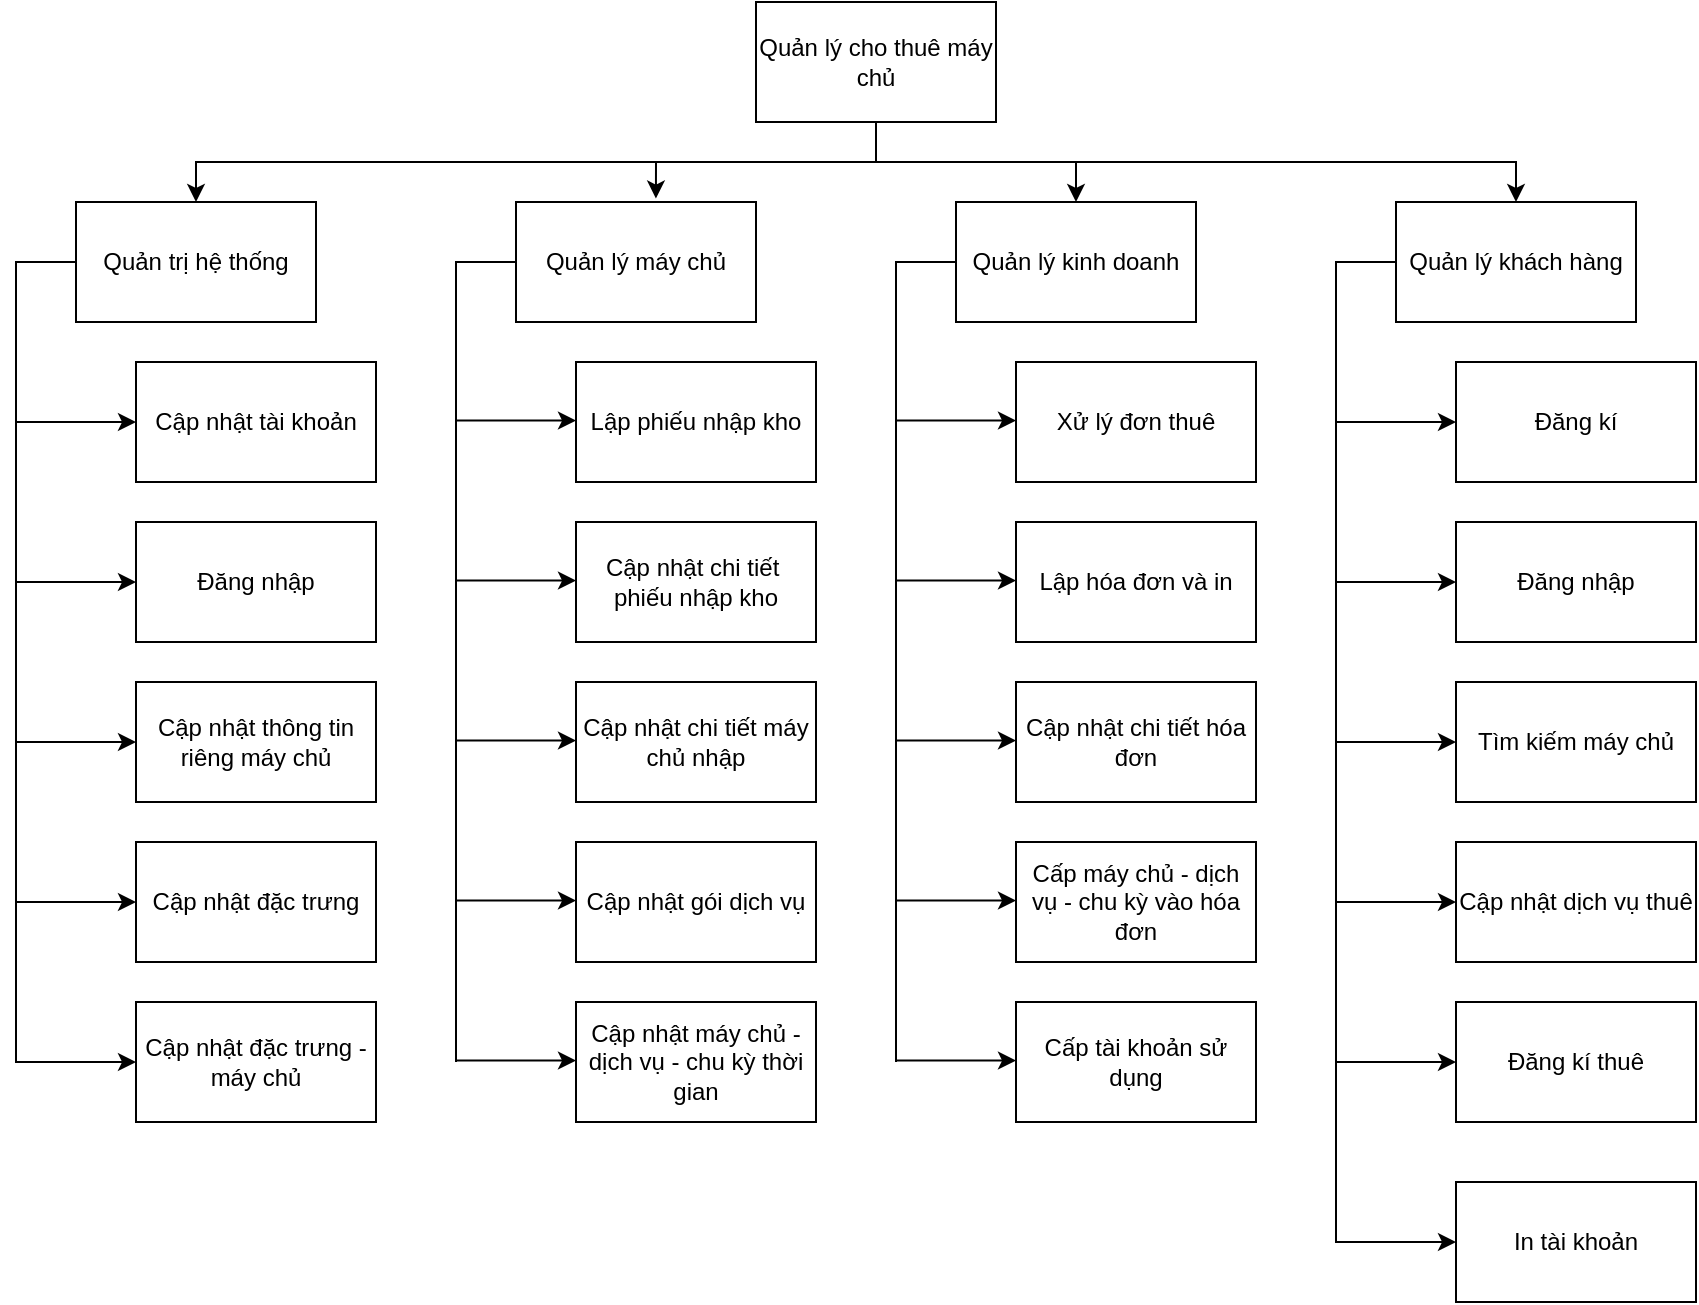 <mxfile version="22.0.4" type="github">
  <diagram name="Page-1" id="_L53pu-eKjSUzyPY_FYC">
    <mxGraphModel dx="1017" dy="494" grid="1" gridSize="10" guides="1" tooltips="1" connect="1" arrows="1" fold="1" page="1" pageScale="1" pageWidth="850" pageHeight="1100" math="0" shadow="0">
      <root>
        <mxCell id="0" />
        <mxCell id="1" parent="0" />
        <mxCell id="0lqGQbvRG_3BoC6F8_CW-32" style="edgeStyle=orthogonalEdgeStyle;rounded=0;orthogonalLoop=1;jettySize=auto;html=1;entryX=0.5;entryY=0;entryDx=0;entryDy=0;" parent="1" source="0lqGQbvRG_3BoC6F8_CW-1" target="0lqGQbvRG_3BoC6F8_CW-16" edge="1">
          <mxGeometry relative="1" as="geometry" />
        </mxCell>
        <mxCell id="0lqGQbvRG_3BoC6F8_CW-34" style="edgeStyle=orthogonalEdgeStyle;rounded=0;orthogonalLoop=1;jettySize=auto;html=1;exitX=0.5;exitY=1;exitDx=0;exitDy=0;" parent="1" source="0lqGQbvRG_3BoC6F8_CW-1" target="0lqGQbvRG_3BoC6F8_CW-18" edge="1">
          <mxGeometry relative="1" as="geometry" />
        </mxCell>
        <mxCell id="0lqGQbvRG_3BoC6F8_CW-39" style="edgeStyle=orthogonalEdgeStyle;rounded=0;orthogonalLoop=1;jettySize=auto;html=1;exitX=0.5;exitY=1;exitDx=0;exitDy=0;" parent="1" source="0lqGQbvRG_3BoC6F8_CW-1" target="0lqGQbvRG_3BoC6F8_CW-2" edge="1">
          <mxGeometry relative="1" as="geometry" />
        </mxCell>
        <mxCell id="0lqGQbvRG_3BoC6F8_CW-1" value="Quản lý cho thuê máy chủ" style="rounded=0;whiteSpace=wrap;html=1;" parent="1" vertex="1">
          <mxGeometry x="380" y="550" width="120" height="60" as="geometry" />
        </mxCell>
        <mxCell id="0lqGQbvRG_3BoC6F8_CW-2" value="Quản trị hệ thống" style="rounded=0;whiteSpace=wrap;html=1;" parent="1" vertex="1">
          <mxGeometry x="40" y="650" width="120" height="60" as="geometry" />
        </mxCell>
        <mxCell id="0lqGQbvRG_3BoC6F8_CW-3" value="Cập nhật tài khoản" style="rounded=0;whiteSpace=wrap;html=1;" parent="1" vertex="1">
          <mxGeometry x="70" y="730" width="120" height="60" as="geometry" />
        </mxCell>
        <mxCell id="0lqGQbvRG_3BoC6F8_CW-4" value="Đăng nhập" style="rounded=0;whiteSpace=wrap;html=1;" parent="1" vertex="1">
          <mxGeometry x="70" y="810" width="120" height="60" as="geometry" />
        </mxCell>
        <mxCell id="0lqGQbvRG_3BoC6F8_CW-6" value="Cập nhật thông tin riêng máy chủ" style="rounded=0;whiteSpace=wrap;html=1;" parent="1" vertex="1">
          <mxGeometry x="70" y="890" width="120" height="60" as="geometry" />
        </mxCell>
        <mxCell id="0lqGQbvRG_3BoC6F8_CW-7" value="Cập nhật đặc trưng" style="rounded=0;whiteSpace=wrap;html=1;" parent="1" vertex="1">
          <mxGeometry x="70" y="970" width="120" height="60" as="geometry" />
        </mxCell>
        <mxCell id="0lqGQbvRG_3BoC6F8_CW-8" value="Cập nhật đặc trưng - máy chủ" style="rounded=0;whiteSpace=wrap;html=1;" parent="1" vertex="1">
          <mxGeometry x="70" y="1050" width="120" height="60" as="geometry" />
        </mxCell>
        <mxCell id="0lqGQbvRG_3BoC6F8_CW-9" value="Quản lý máy chủ" style="rounded=0;whiteSpace=wrap;html=1;" parent="1" vertex="1">
          <mxGeometry x="260" y="650" width="120" height="60" as="geometry" />
        </mxCell>
        <mxCell id="0lqGQbvRG_3BoC6F8_CW-10" value="Lập phiếu nhập kho" style="rounded=0;whiteSpace=wrap;html=1;" parent="1" vertex="1">
          <mxGeometry x="290" y="730" width="120" height="60" as="geometry" />
        </mxCell>
        <mxCell id="0lqGQbvRG_3BoC6F8_CW-11" value="Cập nhật chi tiết&amp;nbsp; phiếu nhập kho" style="rounded=0;whiteSpace=wrap;html=1;" parent="1" vertex="1">
          <mxGeometry x="290" y="810" width="120" height="60" as="geometry" />
        </mxCell>
        <mxCell id="0lqGQbvRG_3BoC6F8_CW-12" value="Cập nhật chi tiết máy chủ nhập" style="rounded=0;whiteSpace=wrap;html=1;" parent="1" vertex="1">
          <mxGeometry x="290" y="890" width="120" height="60" as="geometry" />
        </mxCell>
        <mxCell id="0lqGQbvRG_3BoC6F8_CW-13" value="Cập nhật gói dịch vụ" style="rounded=0;whiteSpace=wrap;html=1;" parent="1" vertex="1">
          <mxGeometry x="290" y="970" width="120" height="60" as="geometry" />
        </mxCell>
        <mxCell id="0lqGQbvRG_3BoC6F8_CW-14" value="Cập nhật máy chủ - dịch vụ - chu kỳ thời gian" style="rounded=0;whiteSpace=wrap;html=1;" parent="1" vertex="1">
          <mxGeometry x="290" y="1050" width="120" height="60" as="geometry" />
        </mxCell>
        <mxCell id="0lqGQbvRG_3BoC6F8_CW-16" value="Quản lý kinh doanh" style="rounded=0;whiteSpace=wrap;html=1;" parent="1" vertex="1">
          <mxGeometry x="480" y="650" width="120" height="60" as="geometry" />
        </mxCell>
        <mxCell id="0lqGQbvRG_3BoC6F8_CW-17" value="Xử lý đơn thuê" style="rounded=0;whiteSpace=wrap;html=1;" parent="1" vertex="1">
          <mxGeometry x="510" y="730" width="120" height="60" as="geometry" />
        </mxCell>
        <mxCell id="0lqGQbvRG_3BoC6F8_CW-18" value="Quản lý khách hàng" style="rounded=0;whiteSpace=wrap;html=1;" parent="1" vertex="1">
          <mxGeometry x="700" y="650" width="120" height="60" as="geometry" />
        </mxCell>
        <mxCell id="0lqGQbvRG_3BoC6F8_CW-19" value="Đăng kí" style="rounded=0;whiteSpace=wrap;html=1;" parent="1" vertex="1">
          <mxGeometry x="730" y="730" width="120" height="60" as="geometry" />
        </mxCell>
        <mxCell id="0lqGQbvRG_3BoC6F8_CW-20" value="Đăng nhập" style="rounded=0;whiteSpace=wrap;html=1;" parent="1" vertex="1">
          <mxGeometry x="730" y="810" width="120" height="60" as="geometry" />
        </mxCell>
        <mxCell id="0lqGQbvRG_3BoC6F8_CW-21" value="Tìm kiếm máy chủ" style="rounded=0;whiteSpace=wrap;html=1;" parent="1" vertex="1">
          <mxGeometry x="730" y="890" width="120" height="60" as="geometry" />
        </mxCell>
        <mxCell id="0lqGQbvRG_3BoC6F8_CW-22" value="Cập nhật dịch vụ thuê" style="rounded=0;whiteSpace=wrap;html=1;" parent="1" vertex="1">
          <mxGeometry x="730" y="970" width="120" height="60" as="geometry" />
        </mxCell>
        <mxCell id="0lqGQbvRG_3BoC6F8_CW-23" value="Đăng kí thuê" style="rounded=0;whiteSpace=wrap;html=1;" parent="1" vertex="1">
          <mxGeometry x="730" y="1050" width="120" height="60" as="geometry" />
        </mxCell>
        <mxCell id="0lqGQbvRG_3BoC6F8_CW-24" value="In tài khoản" style="rounded=0;whiteSpace=wrap;html=1;" parent="1" vertex="1">
          <mxGeometry x="730" y="1140" width="120" height="60" as="geometry" />
        </mxCell>
        <mxCell id="0lqGQbvRG_3BoC6F8_CW-25" value="Lập hóa đơn và in" style="rounded=0;whiteSpace=wrap;html=1;" parent="1" vertex="1">
          <mxGeometry x="510" y="810" width="120" height="60" as="geometry" />
        </mxCell>
        <mxCell id="0lqGQbvRG_3BoC6F8_CW-26" value="Cập nhật chi tiết hóa đơn" style="rounded=0;whiteSpace=wrap;html=1;" parent="1" vertex="1">
          <mxGeometry x="510" y="890" width="120" height="60" as="geometry" />
        </mxCell>
        <mxCell id="0lqGQbvRG_3BoC6F8_CW-27" value="Cấp máy chủ - dịch vụ - chu kỳ vào hóa đơn" style="rounded=0;whiteSpace=wrap;html=1;" parent="1" vertex="1">
          <mxGeometry x="510" y="970" width="120" height="60" as="geometry" />
        </mxCell>
        <mxCell id="0lqGQbvRG_3BoC6F8_CW-28" value="Cấp tài khoản sử dụng" style="rounded=0;whiteSpace=wrap;html=1;" parent="1" vertex="1">
          <mxGeometry x="510" y="1050" width="120" height="60" as="geometry" />
        </mxCell>
        <mxCell id="0lqGQbvRG_3BoC6F8_CW-30" style="edgeStyle=orthogonalEdgeStyle;rounded=0;orthogonalLoop=1;jettySize=auto;html=1;entryX=0.583;entryY=-0.029;entryDx=0;entryDy=0;entryPerimeter=0;" parent="1" source="0lqGQbvRG_3BoC6F8_CW-1" target="0lqGQbvRG_3BoC6F8_CW-9" edge="1">
          <mxGeometry relative="1" as="geometry" />
        </mxCell>
        <mxCell id="0lqGQbvRG_3BoC6F8_CW-47" value="" style="endArrow=classic;html=1;rounded=0;entryX=0;entryY=0.5;entryDx=0;entryDy=0;" parent="1" edge="1">
          <mxGeometry width="50" height="50" relative="1" as="geometry">
            <mxPoint x="230" y="759.29" as="sourcePoint" />
            <mxPoint x="290" y="759.29" as="targetPoint" />
          </mxGeometry>
        </mxCell>
        <mxCell id="0lqGQbvRG_3BoC6F8_CW-48" value="" style="endArrow=classic;html=1;rounded=0;" parent="1" edge="1">
          <mxGeometry width="50" height="50" relative="1" as="geometry">
            <mxPoint x="230" y="839.29" as="sourcePoint" />
            <mxPoint x="290" y="839.29" as="targetPoint" />
          </mxGeometry>
        </mxCell>
        <mxCell id="0lqGQbvRG_3BoC6F8_CW-49" value="" style="endArrow=classic;html=1;rounded=0;entryX=0;entryY=0.5;entryDx=0;entryDy=0;" parent="1" edge="1">
          <mxGeometry width="50" height="50" relative="1" as="geometry">
            <mxPoint x="230" y="919.29" as="sourcePoint" />
            <mxPoint x="290" y="919.29" as="targetPoint" />
          </mxGeometry>
        </mxCell>
        <mxCell id="0lqGQbvRG_3BoC6F8_CW-50" value="" style="endArrow=classic;html=1;rounded=0;entryX=0;entryY=0.5;entryDx=0;entryDy=0;" parent="1" edge="1">
          <mxGeometry width="50" height="50" relative="1" as="geometry">
            <mxPoint x="230" y="999.29" as="sourcePoint" />
            <mxPoint x="290" y="999.29" as="targetPoint" />
          </mxGeometry>
        </mxCell>
        <mxCell id="0lqGQbvRG_3BoC6F8_CW-51" value="" style="endArrow=classic;html=1;rounded=0;" parent="1" edge="1">
          <mxGeometry width="50" height="50" relative="1" as="geometry">
            <mxPoint x="230" y="1079.29" as="sourcePoint" />
            <mxPoint x="290" y="1079.29" as="targetPoint" />
          </mxGeometry>
        </mxCell>
        <mxCell id="0lqGQbvRG_3BoC6F8_CW-55" value="" style="endArrow=none;html=1;rounded=0;" parent="1" edge="1">
          <mxGeometry width="50" height="50" relative="1" as="geometry">
            <mxPoint x="230" y="1080" as="sourcePoint" />
            <mxPoint x="260" y="680" as="targetPoint" />
            <Array as="points">
              <mxPoint x="230" y="680" />
            </Array>
          </mxGeometry>
        </mxCell>
        <mxCell id="0lqGQbvRG_3BoC6F8_CW-62" value="" style="endArrow=classic;html=1;rounded=0;entryX=0;entryY=0.5;entryDx=0;entryDy=0;" parent="1" edge="1">
          <mxGeometry width="50" height="50" relative="1" as="geometry">
            <mxPoint x="450" y="759.29" as="sourcePoint" />
            <mxPoint x="510" y="759.29" as="targetPoint" />
          </mxGeometry>
        </mxCell>
        <mxCell id="0lqGQbvRG_3BoC6F8_CW-63" value="" style="endArrow=classic;html=1;rounded=0;" parent="1" edge="1">
          <mxGeometry width="50" height="50" relative="1" as="geometry">
            <mxPoint x="450" y="839.29" as="sourcePoint" />
            <mxPoint x="510" y="839.29" as="targetPoint" />
          </mxGeometry>
        </mxCell>
        <mxCell id="0lqGQbvRG_3BoC6F8_CW-64" value="" style="endArrow=classic;html=1;rounded=0;entryX=0;entryY=0.5;entryDx=0;entryDy=0;" parent="1" edge="1">
          <mxGeometry width="50" height="50" relative="1" as="geometry">
            <mxPoint x="450" y="919.29" as="sourcePoint" />
            <mxPoint x="510" y="919.29" as="targetPoint" />
          </mxGeometry>
        </mxCell>
        <mxCell id="0lqGQbvRG_3BoC6F8_CW-65" value="" style="endArrow=classic;html=1;rounded=0;entryX=0;entryY=0.5;entryDx=0;entryDy=0;" parent="1" edge="1">
          <mxGeometry width="50" height="50" relative="1" as="geometry">
            <mxPoint x="450" y="999.29" as="sourcePoint" />
            <mxPoint x="510" y="999.29" as="targetPoint" />
          </mxGeometry>
        </mxCell>
        <mxCell id="0lqGQbvRG_3BoC6F8_CW-66" value="" style="endArrow=classic;html=1;rounded=0;" parent="1" edge="1">
          <mxGeometry width="50" height="50" relative="1" as="geometry">
            <mxPoint x="450" y="1079.29" as="sourcePoint" />
            <mxPoint x="510" y="1079.29" as="targetPoint" />
          </mxGeometry>
        </mxCell>
        <mxCell id="0lqGQbvRG_3BoC6F8_CW-67" value="" style="endArrow=none;html=1;rounded=0;" parent="1" edge="1">
          <mxGeometry width="50" height="50" relative="1" as="geometry">
            <mxPoint x="450" y="1080" as="sourcePoint" />
            <mxPoint x="480" y="680" as="targetPoint" />
            <Array as="points">
              <mxPoint x="450" y="680" />
            </Array>
          </mxGeometry>
        </mxCell>
        <mxCell id="0lqGQbvRG_3BoC6F8_CW-68" style="edgeStyle=orthogonalEdgeStyle;rounded=0;orthogonalLoop=1;jettySize=auto;html=1;entryX=0;entryY=0.5;entryDx=0;entryDy=0;" parent="1" edge="1">
          <mxGeometry relative="1" as="geometry">
            <mxPoint x="730" y="1170" as="targetPoint" />
            <mxPoint x="700" y="680" as="sourcePoint" />
            <Array as="points">
              <mxPoint x="670" y="680" />
              <mxPoint x="670" y="1170" />
            </Array>
          </mxGeometry>
        </mxCell>
        <mxCell id="0lqGQbvRG_3BoC6F8_CW-69" value="" style="endArrow=classic;html=1;rounded=0;entryX=0;entryY=0.5;entryDx=0;entryDy=0;" parent="1" edge="1">
          <mxGeometry width="50" height="50" relative="1" as="geometry">
            <mxPoint x="670" y="760" as="sourcePoint" />
            <mxPoint x="730" y="760" as="targetPoint" />
          </mxGeometry>
        </mxCell>
        <mxCell id="0lqGQbvRG_3BoC6F8_CW-70" value="" style="endArrow=classic;html=1;rounded=0;" parent="1" edge="1">
          <mxGeometry width="50" height="50" relative="1" as="geometry">
            <mxPoint x="670" y="840" as="sourcePoint" />
            <mxPoint x="730" y="840" as="targetPoint" />
          </mxGeometry>
        </mxCell>
        <mxCell id="0lqGQbvRG_3BoC6F8_CW-71" value="" style="endArrow=classic;html=1;rounded=0;entryX=0;entryY=0.5;entryDx=0;entryDy=0;" parent="1" edge="1">
          <mxGeometry width="50" height="50" relative="1" as="geometry">
            <mxPoint x="670" y="920" as="sourcePoint" />
            <mxPoint x="730" y="920" as="targetPoint" />
          </mxGeometry>
        </mxCell>
        <mxCell id="0lqGQbvRG_3BoC6F8_CW-72" value="" style="endArrow=classic;html=1;rounded=0;entryX=0;entryY=0.5;entryDx=0;entryDy=0;" parent="1" edge="1">
          <mxGeometry width="50" height="50" relative="1" as="geometry">
            <mxPoint x="670" y="1000" as="sourcePoint" />
            <mxPoint x="730" y="1000" as="targetPoint" />
          </mxGeometry>
        </mxCell>
        <mxCell id="0lqGQbvRG_3BoC6F8_CW-73" value="" style="endArrow=classic;html=1;rounded=0;" parent="1" edge="1">
          <mxGeometry width="50" height="50" relative="1" as="geometry">
            <mxPoint x="670" y="1080" as="sourcePoint" />
            <mxPoint x="730" y="1080" as="targetPoint" />
          </mxGeometry>
        </mxCell>
        <mxCell id="JnWjaj7hzx9m0oJG6Q89-8" style="edgeStyle=orthogonalEdgeStyle;rounded=0;orthogonalLoop=1;jettySize=auto;html=1;entryX=0;entryY=0.5;entryDx=0;entryDy=0;" parent="1" edge="1" target="0lqGQbvRG_3BoC6F8_CW-8">
          <mxGeometry relative="1" as="geometry">
            <mxPoint x="70" y="1170" as="targetPoint" />
            <mxPoint x="40" y="680" as="sourcePoint" />
            <Array as="points">
              <mxPoint x="10" y="680" />
              <mxPoint x="10" y="1080" />
            </Array>
          </mxGeometry>
        </mxCell>
        <mxCell id="JnWjaj7hzx9m0oJG6Q89-9" value="" style="endArrow=classic;html=1;rounded=0;entryX=0;entryY=0.5;entryDx=0;entryDy=0;" parent="1" edge="1">
          <mxGeometry width="50" height="50" relative="1" as="geometry">
            <mxPoint x="10" y="760" as="sourcePoint" />
            <mxPoint x="70" y="760" as="targetPoint" />
          </mxGeometry>
        </mxCell>
        <mxCell id="JnWjaj7hzx9m0oJG6Q89-10" value="" style="endArrow=classic;html=1;rounded=0;" parent="1" edge="1">
          <mxGeometry width="50" height="50" relative="1" as="geometry">
            <mxPoint x="10" y="840" as="sourcePoint" />
            <mxPoint x="70" y="840" as="targetPoint" />
          </mxGeometry>
        </mxCell>
        <mxCell id="JnWjaj7hzx9m0oJG6Q89-11" value="" style="endArrow=classic;html=1;rounded=0;entryX=0;entryY=0.5;entryDx=0;entryDy=0;" parent="1" edge="1">
          <mxGeometry width="50" height="50" relative="1" as="geometry">
            <mxPoint x="10" y="920" as="sourcePoint" />
            <mxPoint x="70" y="920" as="targetPoint" />
          </mxGeometry>
        </mxCell>
        <mxCell id="JnWjaj7hzx9m0oJG6Q89-13" value="" style="endArrow=classic;html=1;rounded=0;" parent="1" edge="1">
          <mxGeometry width="50" height="50" relative="1" as="geometry">
            <mxPoint x="10" y="1000" as="sourcePoint" />
            <mxPoint x="70" y="1000" as="targetPoint" />
          </mxGeometry>
        </mxCell>
      </root>
    </mxGraphModel>
  </diagram>
</mxfile>
